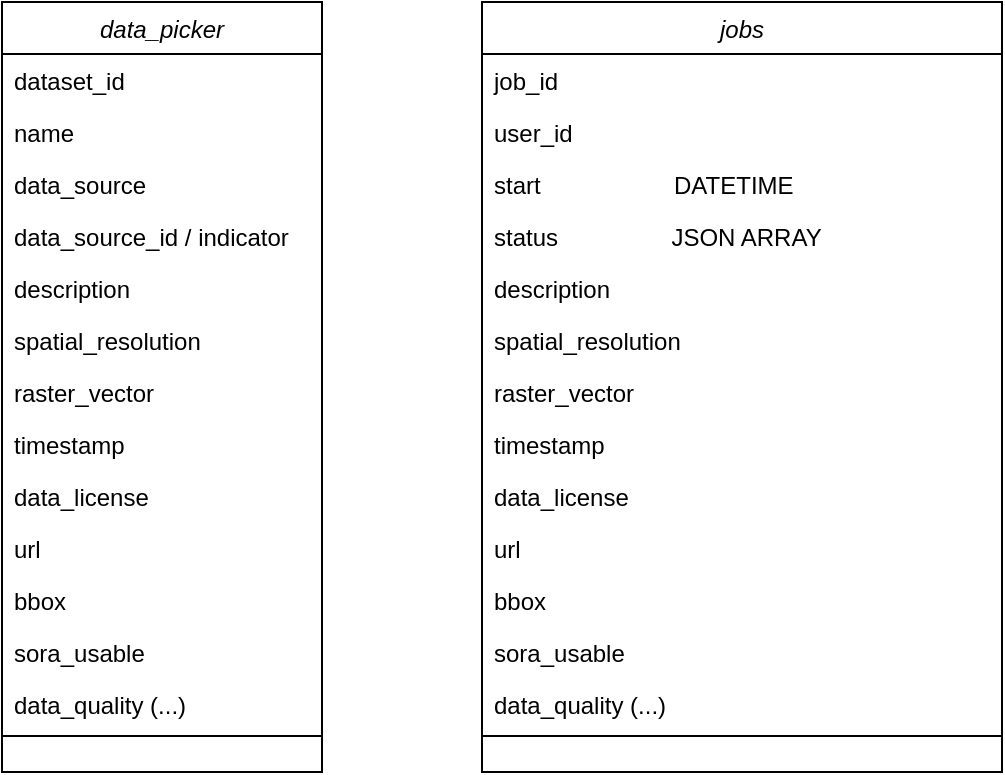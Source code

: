 <mxfile version="22.1.21" type="github">
  <diagram id="C5RBs43oDa-KdzZeNtuy" name="Page-1">
    <mxGraphModel dx="2373" dy="1255" grid="1" gridSize="10" guides="1" tooltips="1" connect="1" arrows="1" fold="1" page="1" pageScale="1" pageWidth="827" pageHeight="1169" math="0" shadow="0">
      <root>
        <mxCell id="WIyWlLk6GJQsqaUBKTNV-0" />
        <mxCell id="WIyWlLk6GJQsqaUBKTNV-1" parent="WIyWlLk6GJQsqaUBKTNV-0" />
        <mxCell id="yImev0X1SfuU2W24MoA8-6" value="data_picker" style="swimlane;fontStyle=2;align=center;verticalAlign=top;childLayout=stackLayout;horizontal=1;startSize=26;horizontalStack=0;resizeParent=1;resizeLast=0;collapsible=1;marginBottom=0;rounded=0;shadow=0;strokeWidth=1;" vertex="1" parent="WIyWlLk6GJQsqaUBKTNV-1">
          <mxGeometry x="40" y="40" width="160" height="385" as="geometry">
            <mxRectangle x="180" y="670" width="160" height="26" as="alternateBounds" />
          </mxGeometry>
        </mxCell>
        <mxCell id="yImev0X1SfuU2W24MoA8-7" value="dataset_id" style="text;align=left;verticalAlign=top;spacingLeft=4;spacingRight=4;overflow=hidden;rotatable=0;points=[[0,0.5],[1,0.5]];portConstraint=eastwest;" vertex="1" parent="yImev0X1SfuU2W24MoA8-6">
          <mxGeometry y="26" width="160" height="26" as="geometry" />
        </mxCell>
        <mxCell id="yImev0X1SfuU2W24MoA8-8" value="name" style="text;align=left;verticalAlign=top;spacingLeft=4;spacingRight=4;overflow=hidden;rotatable=0;points=[[0,0.5],[1,0.5]];portConstraint=eastwest;rounded=0;shadow=0;html=0;" vertex="1" parent="yImev0X1SfuU2W24MoA8-6">
          <mxGeometry y="52" width="160" height="26" as="geometry" />
        </mxCell>
        <mxCell id="yImev0X1SfuU2W24MoA8-9" value="data_source" style="text;align=left;verticalAlign=top;spacingLeft=4;spacingRight=4;overflow=hidden;rotatable=0;points=[[0,0.5],[1,0.5]];portConstraint=eastwest;rounded=0;shadow=0;html=0;" vertex="1" parent="yImev0X1SfuU2W24MoA8-6">
          <mxGeometry y="78" width="160" height="26" as="geometry" />
        </mxCell>
        <mxCell id="yImev0X1SfuU2W24MoA8-21" value="data_source_id / indicator" style="text;align=left;verticalAlign=top;spacingLeft=4;spacingRight=4;overflow=hidden;rotatable=0;points=[[0,0.5],[1,0.5]];portConstraint=eastwest;rounded=0;shadow=0;html=0;" vertex="1" parent="yImev0X1SfuU2W24MoA8-6">
          <mxGeometry y="104" width="160" height="26" as="geometry" />
        </mxCell>
        <mxCell id="yImev0X1SfuU2W24MoA8-12" value="description" style="text;align=left;verticalAlign=top;spacingLeft=4;spacingRight=4;overflow=hidden;rotatable=0;points=[[0,0.5],[1,0.5]];portConstraint=eastwest;rounded=0;shadow=0;html=0;" vertex="1" parent="yImev0X1SfuU2W24MoA8-6">
          <mxGeometry y="130" width="160" height="26" as="geometry" />
        </mxCell>
        <mxCell id="yImev0X1SfuU2W24MoA8-13" value="spatial_resolution" style="text;align=left;verticalAlign=top;spacingLeft=4;spacingRight=4;overflow=hidden;rotatable=0;points=[[0,0.5],[1,0.5]];portConstraint=eastwest;rounded=0;shadow=0;html=0;" vertex="1" parent="yImev0X1SfuU2W24MoA8-6">
          <mxGeometry y="156" width="160" height="26" as="geometry" />
        </mxCell>
        <mxCell id="yImev0X1SfuU2W24MoA8-14" value="raster_vector" style="text;align=left;verticalAlign=top;spacingLeft=4;spacingRight=4;overflow=hidden;rotatable=0;points=[[0,0.5],[1,0.5]];portConstraint=eastwest;rounded=0;shadow=0;html=0;" vertex="1" parent="yImev0X1SfuU2W24MoA8-6">
          <mxGeometry y="182" width="160" height="26" as="geometry" />
        </mxCell>
        <mxCell id="yImev0X1SfuU2W24MoA8-15" value="timestamp" style="text;align=left;verticalAlign=top;spacingLeft=4;spacingRight=4;overflow=hidden;rotatable=0;points=[[0,0.5],[1,0.5]];portConstraint=eastwest;rounded=0;shadow=0;html=0;" vertex="1" parent="yImev0X1SfuU2W24MoA8-6">
          <mxGeometry y="208" width="160" height="26" as="geometry" />
        </mxCell>
        <mxCell id="yImev0X1SfuU2W24MoA8-16" value="data_license" style="text;align=left;verticalAlign=top;spacingLeft=4;spacingRight=4;overflow=hidden;rotatable=0;points=[[0,0.5],[1,0.5]];portConstraint=eastwest;rounded=0;shadow=0;html=0;" vertex="1" parent="yImev0X1SfuU2W24MoA8-6">
          <mxGeometry y="234" width="160" height="26" as="geometry" />
        </mxCell>
        <mxCell id="yImev0X1SfuU2W24MoA8-17" value="url" style="text;align=left;verticalAlign=top;spacingLeft=4;spacingRight=4;overflow=hidden;rotatable=0;points=[[0,0.5],[1,0.5]];portConstraint=eastwest;rounded=0;shadow=0;html=0;" vertex="1" parent="yImev0X1SfuU2W24MoA8-6">
          <mxGeometry y="260" width="160" height="26" as="geometry" />
        </mxCell>
        <mxCell id="yImev0X1SfuU2W24MoA8-20" value="bbox" style="text;align=left;verticalAlign=top;spacingLeft=4;spacingRight=4;overflow=hidden;rotatable=0;points=[[0,0.5],[1,0.5]];portConstraint=eastwest;rounded=0;shadow=0;html=0;" vertex="1" parent="yImev0X1SfuU2W24MoA8-6">
          <mxGeometry y="286" width="160" height="26" as="geometry" />
        </mxCell>
        <mxCell id="yImev0X1SfuU2W24MoA8-18" value="sora_usable" style="text;align=left;verticalAlign=top;spacingLeft=4;spacingRight=4;overflow=hidden;rotatable=0;points=[[0,0.5],[1,0.5]];portConstraint=eastwest;rounded=0;shadow=0;html=0;" vertex="1" parent="yImev0X1SfuU2W24MoA8-6">
          <mxGeometry y="312" width="160" height="26" as="geometry" />
        </mxCell>
        <mxCell id="yImev0X1SfuU2W24MoA8-22" value="data_quality (...)" style="text;align=left;verticalAlign=top;spacingLeft=4;spacingRight=4;overflow=hidden;rotatable=0;points=[[0,0.5],[1,0.5]];portConstraint=eastwest;rounded=0;shadow=0;html=0;" vertex="1" parent="yImev0X1SfuU2W24MoA8-6">
          <mxGeometry y="338" width="160" height="26" as="geometry" />
        </mxCell>
        <mxCell id="yImev0X1SfuU2W24MoA8-10" value="" style="line;html=1;strokeWidth=1;align=left;verticalAlign=middle;spacingTop=-1;spacingLeft=3;spacingRight=3;rotatable=0;labelPosition=right;points=[];portConstraint=eastwest;" vertex="1" parent="yImev0X1SfuU2W24MoA8-6">
          <mxGeometry y="364" width="160" height="6" as="geometry" />
        </mxCell>
        <mxCell id="yImev0X1SfuU2W24MoA8-23" value="jobs" style="swimlane;fontStyle=2;align=center;verticalAlign=top;childLayout=stackLayout;horizontal=1;startSize=26;horizontalStack=0;resizeParent=1;resizeLast=0;collapsible=1;marginBottom=0;rounded=0;shadow=0;strokeWidth=1;" vertex="1" parent="WIyWlLk6GJQsqaUBKTNV-1">
          <mxGeometry x="280" y="40" width="260" height="385" as="geometry">
            <mxRectangle x="180" y="670" width="160" height="26" as="alternateBounds" />
          </mxGeometry>
        </mxCell>
        <mxCell id="yImev0X1SfuU2W24MoA8-24" value="job_id" style="text;align=left;verticalAlign=top;spacingLeft=4;spacingRight=4;overflow=hidden;rotatable=0;points=[[0,0.5],[1,0.5]];portConstraint=eastwest;" vertex="1" parent="yImev0X1SfuU2W24MoA8-23">
          <mxGeometry y="26" width="260" height="26" as="geometry" />
        </mxCell>
        <mxCell id="yImev0X1SfuU2W24MoA8-25" value="user_id" style="text;align=left;verticalAlign=top;spacingLeft=4;spacingRight=4;overflow=hidden;rotatable=0;points=[[0,0.5],[1,0.5]];portConstraint=eastwest;rounded=0;shadow=0;html=0;" vertex="1" parent="yImev0X1SfuU2W24MoA8-23">
          <mxGeometry y="52" width="260" height="26" as="geometry" />
        </mxCell>
        <mxCell id="yImev0X1SfuU2W24MoA8-26" value="start                    DATETIME" style="text;align=left;verticalAlign=top;spacingLeft=4;spacingRight=4;overflow=hidden;rotatable=0;points=[[0,0.5],[1,0.5]];portConstraint=eastwest;rounded=0;shadow=0;html=0;" vertex="1" parent="yImev0X1SfuU2W24MoA8-23">
          <mxGeometry y="78" width="260" height="26" as="geometry" />
        </mxCell>
        <mxCell id="yImev0X1SfuU2W24MoA8-27" value="status                 JSON ARRAY" style="text;align=left;verticalAlign=top;spacingLeft=4;spacingRight=4;overflow=hidden;rotatable=0;points=[[0,0.5],[1,0.5]];portConstraint=eastwest;rounded=0;shadow=0;html=0;" vertex="1" parent="yImev0X1SfuU2W24MoA8-23">
          <mxGeometry y="104" width="260" height="26" as="geometry" />
        </mxCell>
        <mxCell id="yImev0X1SfuU2W24MoA8-28" value="description" style="text;align=left;verticalAlign=top;spacingLeft=4;spacingRight=4;overflow=hidden;rotatable=0;points=[[0,0.5],[1,0.5]];portConstraint=eastwest;rounded=0;shadow=0;html=0;" vertex="1" parent="yImev0X1SfuU2W24MoA8-23">
          <mxGeometry y="130" width="260" height="26" as="geometry" />
        </mxCell>
        <mxCell id="yImev0X1SfuU2W24MoA8-29" value="spatial_resolution" style="text;align=left;verticalAlign=top;spacingLeft=4;spacingRight=4;overflow=hidden;rotatable=0;points=[[0,0.5],[1,0.5]];portConstraint=eastwest;rounded=0;shadow=0;html=0;" vertex="1" parent="yImev0X1SfuU2W24MoA8-23">
          <mxGeometry y="156" width="260" height="26" as="geometry" />
        </mxCell>
        <mxCell id="yImev0X1SfuU2W24MoA8-30" value="raster_vector" style="text;align=left;verticalAlign=top;spacingLeft=4;spacingRight=4;overflow=hidden;rotatable=0;points=[[0,0.5],[1,0.5]];portConstraint=eastwest;rounded=0;shadow=0;html=0;" vertex="1" parent="yImev0X1SfuU2W24MoA8-23">
          <mxGeometry y="182" width="260" height="26" as="geometry" />
        </mxCell>
        <mxCell id="yImev0X1SfuU2W24MoA8-31" value="timestamp" style="text;align=left;verticalAlign=top;spacingLeft=4;spacingRight=4;overflow=hidden;rotatable=0;points=[[0,0.5],[1,0.5]];portConstraint=eastwest;rounded=0;shadow=0;html=0;" vertex="1" parent="yImev0X1SfuU2W24MoA8-23">
          <mxGeometry y="208" width="260" height="26" as="geometry" />
        </mxCell>
        <mxCell id="yImev0X1SfuU2W24MoA8-32" value="data_license" style="text;align=left;verticalAlign=top;spacingLeft=4;spacingRight=4;overflow=hidden;rotatable=0;points=[[0,0.5],[1,0.5]];portConstraint=eastwest;rounded=0;shadow=0;html=0;" vertex="1" parent="yImev0X1SfuU2W24MoA8-23">
          <mxGeometry y="234" width="260" height="26" as="geometry" />
        </mxCell>
        <mxCell id="yImev0X1SfuU2W24MoA8-33" value="url" style="text;align=left;verticalAlign=top;spacingLeft=4;spacingRight=4;overflow=hidden;rotatable=0;points=[[0,0.5],[1,0.5]];portConstraint=eastwest;rounded=0;shadow=0;html=0;" vertex="1" parent="yImev0X1SfuU2W24MoA8-23">
          <mxGeometry y="260" width="260" height="26" as="geometry" />
        </mxCell>
        <mxCell id="yImev0X1SfuU2W24MoA8-34" value="bbox" style="text;align=left;verticalAlign=top;spacingLeft=4;spacingRight=4;overflow=hidden;rotatable=0;points=[[0,0.5],[1,0.5]];portConstraint=eastwest;rounded=0;shadow=0;html=0;" vertex="1" parent="yImev0X1SfuU2W24MoA8-23">
          <mxGeometry y="286" width="260" height="26" as="geometry" />
        </mxCell>
        <mxCell id="yImev0X1SfuU2W24MoA8-35" value="sora_usable" style="text;align=left;verticalAlign=top;spacingLeft=4;spacingRight=4;overflow=hidden;rotatable=0;points=[[0,0.5],[1,0.5]];portConstraint=eastwest;rounded=0;shadow=0;html=0;" vertex="1" parent="yImev0X1SfuU2W24MoA8-23">
          <mxGeometry y="312" width="260" height="26" as="geometry" />
        </mxCell>
        <mxCell id="yImev0X1SfuU2W24MoA8-36" value="data_quality (...)" style="text;align=left;verticalAlign=top;spacingLeft=4;spacingRight=4;overflow=hidden;rotatable=0;points=[[0,0.5],[1,0.5]];portConstraint=eastwest;rounded=0;shadow=0;html=0;" vertex="1" parent="yImev0X1SfuU2W24MoA8-23">
          <mxGeometry y="338" width="260" height="26" as="geometry" />
        </mxCell>
        <mxCell id="yImev0X1SfuU2W24MoA8-37" value="" style="line;html=1;strokeWidth=1;align=left;verticalAlign=middle;spacingTop=-1;spacingLeft=3;spacingRight=3;rotatable=0;labelPosition=right;points=[];portConstraint=eastwest;" vertex="1" parent="yImev0X1SfuU2W24MoA8-23">
          <mxGeometry y="364" width="260" height="6" as="geometry" />
        </mxCell>
      </root>
    </mxGraphModel>
  </diagram>
</mxfile>
